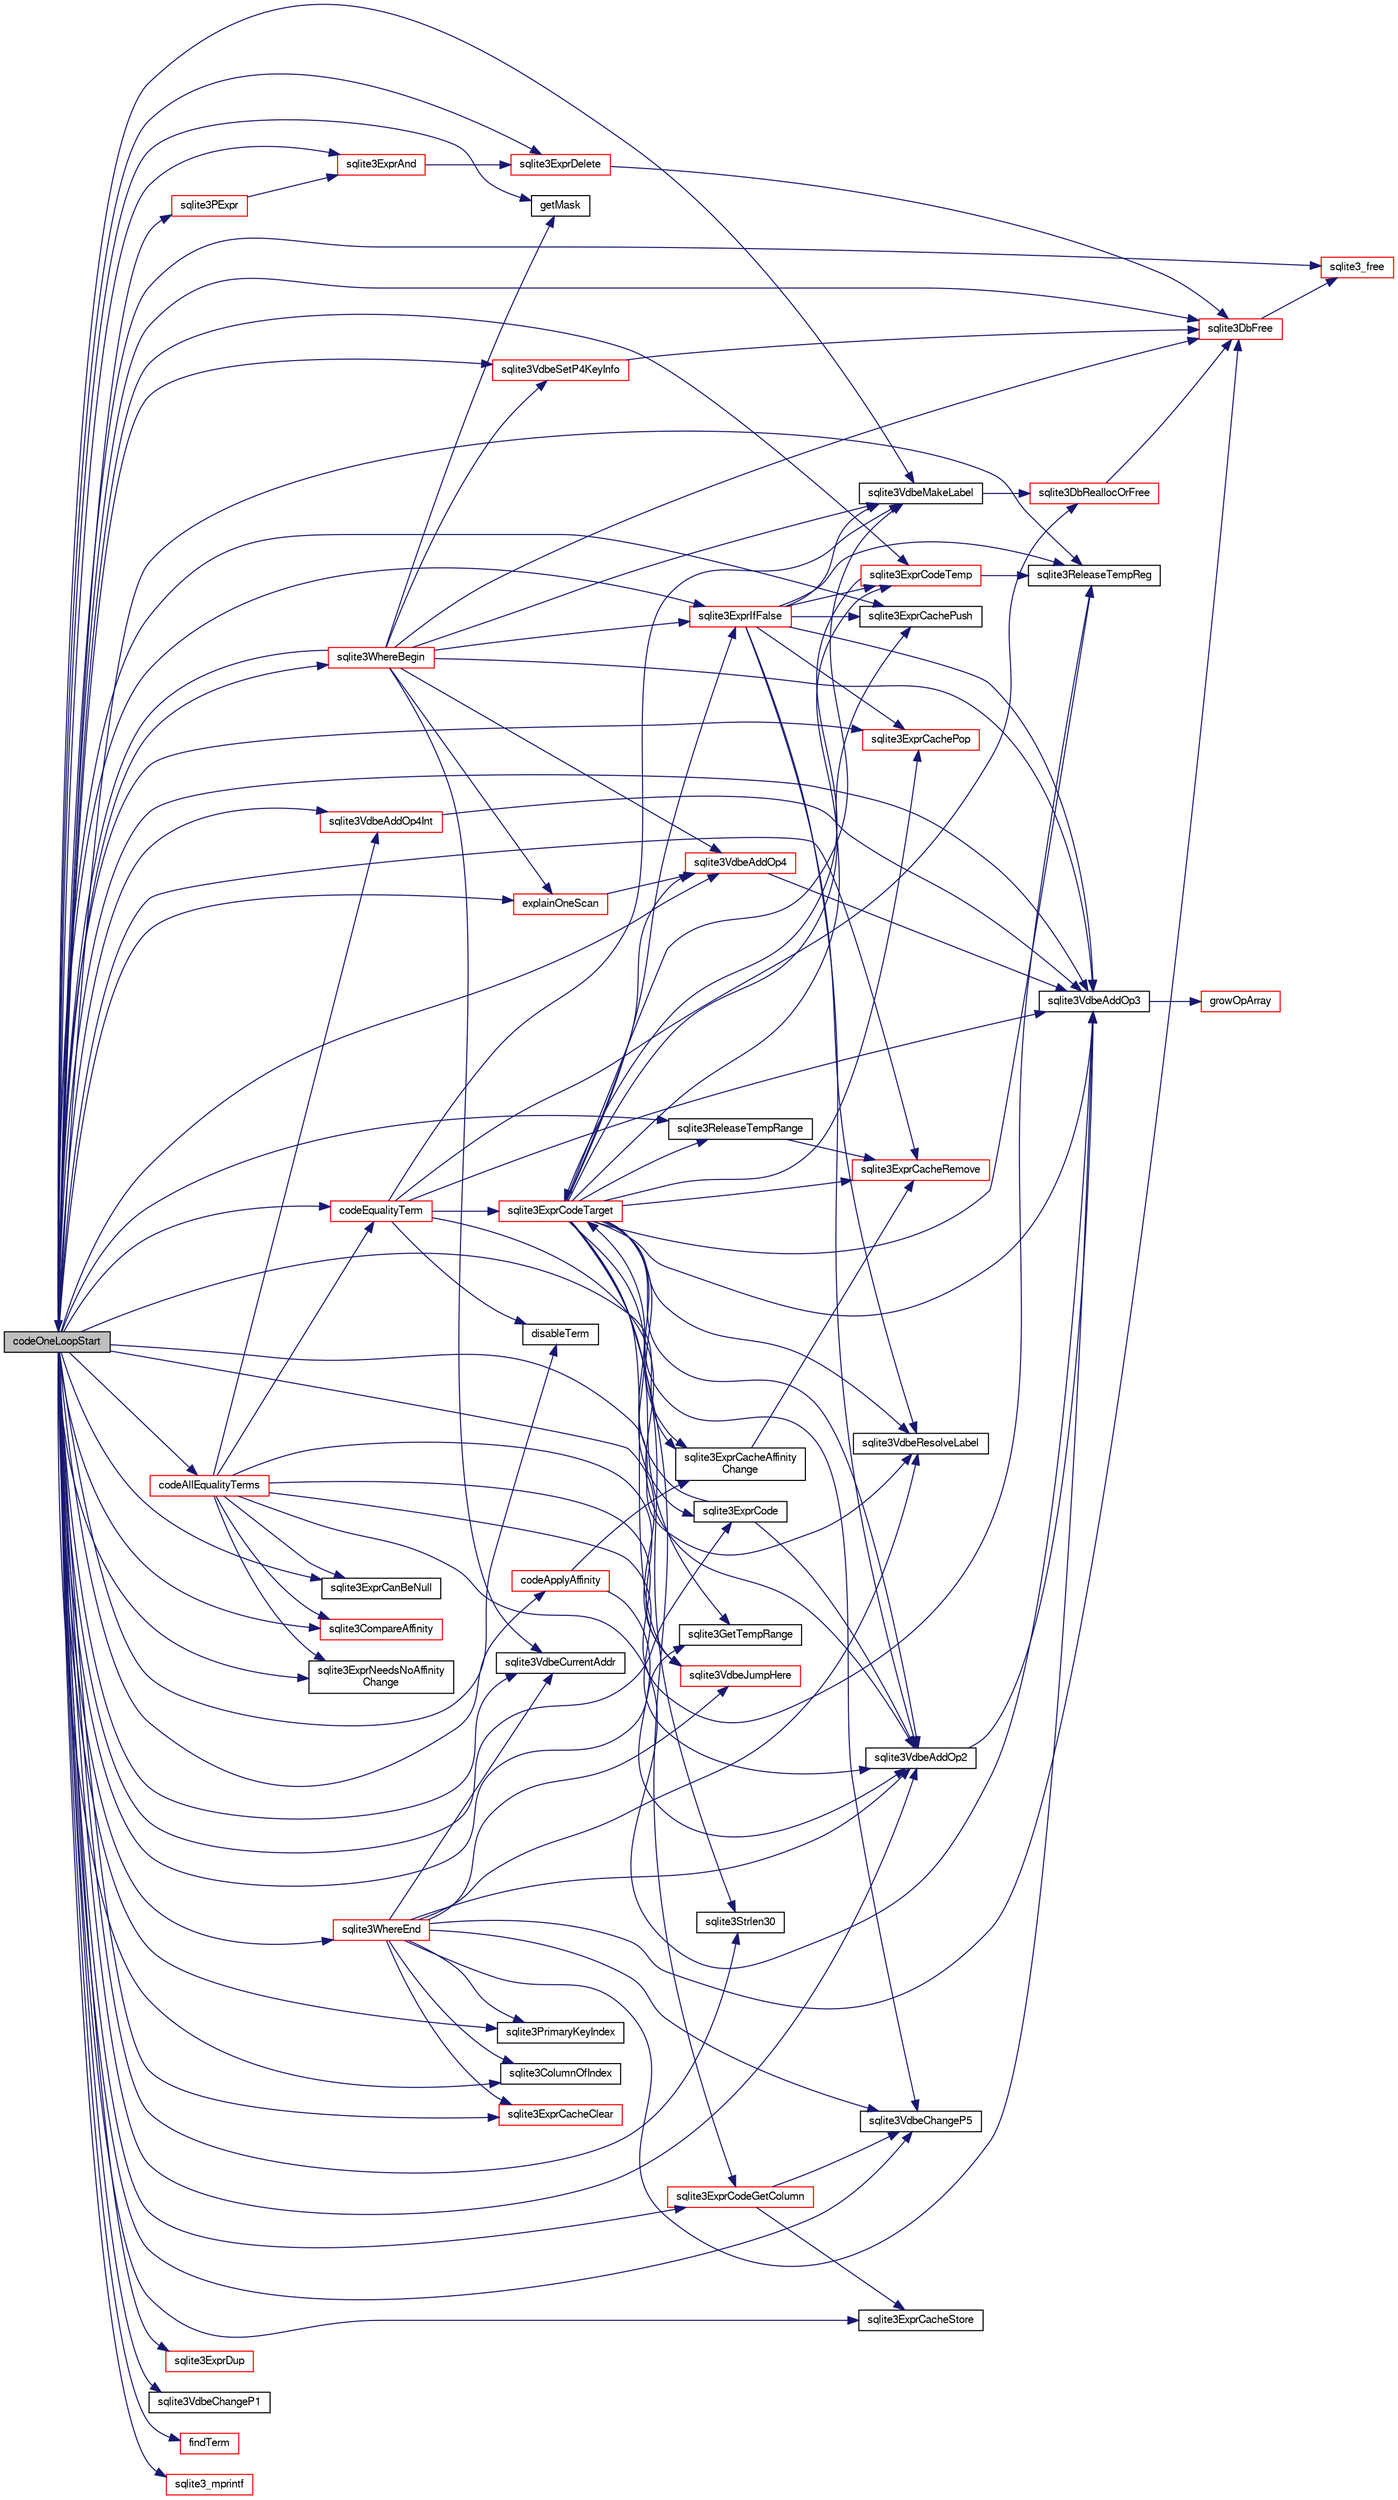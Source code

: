 digraph "codeOneLoopStart"
{
  edge [fontname="FreeSans",fontsize="10",labelfontname="FreeSans",labelfontsize="10"];
  node [fontname="FreeSans",fontsize="10",shape=record];
  rankdir="LR";
  Node54053 [label="codeOneLoopStart",height=0.2,width=0.4,color="black", fillcolor="grey75", style="filled", fontcolor="black"];
  Node54053 -> Node54054 [color="midnightblue",fontsize="10",style="solid",fontname="FreeSans"];
  Node54054 [label="getMask",height=0.2,width=0.4,color="black", fillcolor="white", style="filled",URL="$sqlite3_8c.html#aff9554a4790fc9c0b4f80378505c45dc"];
  Node54053 -> Node54055 [color="midnightblue",fontsize="10",style="solid",fontname="FreeSans"];
  Node54055 [label="sqlite3VdbeMakeLabel",height=0.2,width=0.4,color="black", fillcolor="white", style="filled",URL="$sqlite3_8c.html#acf57ce8fb6f3c634375c019f5ebe66f6"];
  Node54055 -> Node54056 [color="midnightblue",fontsize="10",style="solid",fontname="FreeSans"];
  Node54056 [label="sqlite3DbReallocOrFree",height=0.2,width=0.4,color="red", fillcolor="white", style="filled",URL="$sqlite3_8c.html#a532a9fd62eeb46b61885a0fff075231c"];
  Node54056 -> Node54071 [color="midnightblue",fontsize="10",style="solid",fontname="FreeSans"];
  Node54071 [label="sqlite3DbFree",height=0.2,width=0.4,color="red", fillcolor="white", style="filled",URL="$sqlite3_8c.html#ac70ab821a6607b4a1b909582dc37a069"];
  Node54071 -> Node54074 [color="midnightblue",fontsize="10",style="solid",fontname="FreeSans"];
  Node54074 [label="sqlite3_free",height=0.2,width=0.4,color="red", fillcolor="white", style="filled",URL="$sqlite3_8c.html#a6552349e36a8a691af5487999ab09519"];
  Node54053 -> Node54338 [color="midnightblue",fontsize="10",style="solid",fontname="FreeSans"];
  Node54338 [label="sqlite3VdbeAddOp2",height=0.2,width=0.4,color="black", fillcolor="white", style="filled",URL="$sqlite3_8c.html#ae87204d7b069da19e4db0404c6deaae5"];
  Node54338 -> Node54339 [color="midnightblue",fontsize="10",style="solid",fontname="FreeSans"];
  Node54339 [label="sqlite3VdbeAddOp3",height=0.2,width=0.4,color="black", fillcolor="white", style="filled",URL="$sqlite3_8c.html#a29b4560b019211a73e1478cec7468345"];
  Node54339 -> Node54340 [color="midnightblue",fontsize="10",style="solid",fontname="FreeSans"];
  Node54340 [label="growOpArray",height=0.2,width=0.4,color="red", fillcolor="white", style="filled",URL="$sqlite3_8c.html#adb00b9ead01ffe0d757d5a6d0853ada5"];
  Node54053 -> Node54339 [color="midnightblue",fontsize="10",style="solid",fontname="FreeSans"];
  Node54053 -> Node54341 [color="midnightblue",fontsize="10",style="solid",fontname="FreeSans"];
  Node54341 [label="sqlite3ExprCachePush",height=0.2,width=0.4,color="black", fillcolor="white", style="filled",URL="$sqlite3_8c.html#a90233ce12875e170a87746ef3fa1d691"];
  Node54053 -> Node54342 [color="midnightblue",fontsize="10",style="solid",fontname="FreeSans"];
  Node54342 [label="sqlite3GetTempRange",height=0.2,width=0.4,color="black", fillcolor="white", style="filled",URL="$sqlite3_8c.html#a75c8f9ab8d6f3d1dfe6fe777928fba61"];
  Node54053 -> Node54343 [color="midnightblue",fontsize="10",style="solid",fontname="FreeSans"];
  Node54343 [label="codeEqualityTerm",height=0.2,width=0.4,color="red", fillcolor="white", style="filled",URL="$sqlite3_8c.html#ad88a57073f031452c9843e97f15acc47"];
  Node54343 -> Node54344 [color="midnightblue",fontsize="10",style="solid",fontname="FreeSans"];
  Node54344 [label="sqlite3ExprCodeTarget",height=0.2,width=0.4,color="red", fillcolor="white", style="filled",URL="$sqlite3_8c.html#a4f308397a0a3ed299ed31aaa1ae2a293"];
  Node54344 -> Node54339 [color="midnightblue",fontsize="10",style="solid",fontname="FreeSans"];
  Node54344 -> Node54345 [color="midnightblue",fontsize="10",style="solid",fontname="FreeSans"];
  Node54345 [label="sqlite3ExprCodeGetColumn",height=0.2,width=0.4,color="red", fillcolor="white", style="filled",URL="$sqlite3_8c.html#a053723da492b5bb45cb8df75c733155d"];
  Node54345 -> Node54403 [color="midnightblue",fontsize="10",style="solid",fontname="FreeSans"];
  Node54403 [label="sqlite3VdbeChangeP5",height=0.2,width=0.4,color="black", fillcolor="white", style="filled",URL="$sqlite3_8c.html#a4dde2e4087eda945511b05d667050740"];
  Node54345 -> Node54404 [color="midnightblue",fontsize="10",style="solid",fontname="FreeSans"];
  Node54404 [label="sqlite3ExprCacheStore",height=0.2,width=0.4,color="black", fillcolor="white", style="filled",URL="$sqlite3_8c.html#abdba357d6958f512f5ede72517ebd89e"];
  Node54344 -> Node54408 [color="midnightblue",fontsize="10",style="solid",fontname="FreeSans"];
  Node54408 [label="sqlite3VdbeAddOp4",height=0.2,width=0.4,color="red", fillcolor="white", style="filled",URL="$sqlite3_8c.html#a739d7a47b1c11779283b7797ea7e1d4d"];
  Node54408 -> Node54339 [color="midnightblue",fontsize="10",style="solid",fontname="FreeSans"];
  Node54344 -> Node54338 [color="midnightblue",fontsize="10",style="solid",fontname="FreeSans"];
  Node54344 -> Node54121 [color="midnightblue",fontsize="10",style="solid",fontname="FreeSans"];
  Node54121 [label="sqlite3Strlen30",height=0.2,width=0.4,color="black", fillcolor="white", style="filled",URL="$sqlite3_8c.html#a3dcd80ba41f1a308193dee74857b62a7"];
  Node54344 -> Node54410 [color="midnightblue",fontsize="10",style="solid",fontname="FreeSans"];
  Node54410 [label="sqlite3ExprCacheAffinity\lChange",height=0.2,width=0.4,color="black", fillcolor="white", style="filled",URL="$sqlite3_8c.html#ae2ddbefd00ac32ed8a46309e7dc19a2e"];
  Node54410 -> Node54411 [color="midnightblue",fontsize="10",style="solid",fontname="FreeSans"];
  Node54411 [label="sqlite3ExprCacheRemove",height=0.2,width=0.4,color="red", fillcolor="white", style="filled",URL="$sqlite3_8c.html#a8b53d9568d9b40b6fc39428b3a19bc5d"];
  Node54344 -> Node54413 [color="midnightblue",fontsize="10",style="solid",fontname="FreeSans"];
  Node54413 [label="sqlite3ExprCodeTemp",height=0.2,width=0.4,color="red", fillcolor="white", style="filled",URL="$sqlite3_8c.html#a3bc5c1ccb3c5851847e2aeb4a84ae1fc"];
  Node54413 -> Node54344 [color="midnightblue",fontsize="10",style="solid",fontname="FreeSans"];
  Node54413 -> Node55076 [color="midnightblue",fontsize="10",style="solid",fontname="FreeSans"];
  Node55076 [label="sqlite3ReleaseTempReg",height=0.2,width=0.4,color="black", fillcolor="white", style="filled",URL="$sqlite3_8c.html#a48d55dce63ac590c3b0fc464abb67ad7"];
  Node54344 -> Node55084 [color="midnightblue",fontsize="10",style="solid",fontname="FreeSans"];
  Node55084 [label="sqlite3VdbeJumpHere",height=0.2,width=0.4,color="red", fillcolor="white", style="filled",URL="$sqlite3_8c.html#a95562175c9105ba0abe1d4dc6f8a39d4"];
  Node54344 -> Node54055 [color="midnightblue",fontsize="10",style="solid",fontname="FreeSans"];
  Node54344 -> Node55088 [color="midnightblue",fontsize="10",style="solid",fontname="FreeSans"];
  Node55088 [label="sqlite3ExprCode",height=0.2,width=0.4,color="black", fillcolor="white", style="filled",URL="$sqlite3_8c.html#a75f270fb0b111b86924cca4ea507b417"];
  Node55088 -> Node54338 [color="midnightblue",fontsize="10",style="solid",fontname="FreeSans"];
  Node55088 -> Node54344 [color="midnightblue",fontsize="10",style="solid",fontname="FreeSans"];
  Node54344 -> Node54411 [color="midnightblue",fontsize="10",style="solid",fontname="FreeSans"];
  Node54344 -> Node54341 [color="midnightblue",fontsize="10",style="solid",fontname="FreeSans"];
  Node54344 -> Node55089 [color="midnightblue",fontsize="10",style="solid",fontname="FreeSans"];
  Node55089 [label="sqlite3ExprCachePop",height=0.2,width=0.4,color="red", fillcolor="white", style="filled",URL="$sqlite3_8c.html#afc801698332f063ac2e24fa5856939c6"];
  Node54344 -> Node55090 [color="midnightblue",fontsize="10",style="solid",fontname="FreeSans"];
  Node55090 [label="sqlite3VdbeResolveLabel",height=0.2,width=0.4,color="black", fillcolor="white", style="filled",URL="$sqlite3_8c.html#a0a86f82356e392d9a84a008559c1aeeb"];
  Node54344 -> Node54342 [color="midnightblue",fontsize="10",style="solid",fontname="FreeSans"];
  Node54344 -> Node54403 [color="midnightblue",fontsize="10",style="solid",fontname="FreeSans"];
  Node54344 -> Node55095 [color="midnightblue",fontsize="10",style="solid",fontname="FreeSans"];
  Node55095 [label="sqlite3ReleaseTempRange",height=0.2,width=0.4,color="black", fillcolor="white", style="filled",URL="$sqlite3_8c.html#ac6e5c116ee77134890c274aeeef6196d"];
  Node55095 -> Node54411 [color="midnightblue",fontsize="10",style="solid",fontname="FreeSans"];
  Node54344 -> Node55076 [color="midnightblue",fontsize="10",style="solid",fontname="FreeSans"];
  Node54344 -> Node55217 [color="midnightblue",fontsize="10",style="solid",fontname="FreeSans"];
  Node55217 [label="sqlite3ExprIfFalse",height=0.2,width=0.4,color="red", fillcolor="white", style="filled",URL="$sqlite3_8c.html#af97ecccb5d56e321e118414b08f65b71"];
  Node55217 -> Node54341 [color="midnightblue",fontsize="10",style="solid",fontname="FreeSans"];
  Node55217 -> Node55089 [color="midnightblue",fontsize="10",style="solid",fontname="FreeSans"];
  Node55217 -> Node54055 [color="midnightblue",fontsize="10",style="solid",fontname="FreeSans"];
  Node55217 -> Node55090 [color="midnightblue",fontsize="10",style="solid",fontname="FreeSans"];
  Node55217 -> Node54413 [color="midnightblue",fontsize="10",style="solid",fontname="FreeSans"];
  Node55217 -> Node54338 [color="midnightblue",fontsize="10",style="solid",fontname="FreeSans"];
  Node55217 -> Node54339 [color="midnightblue",fontsize="10",style="solid",fontname="FreeSans"];
  Node55217 -> Node55076 [color="midnightblue",fontsize="10",style="solid",fontname="FreeSans"];
  Node54343 -> Node54338 [color="midnightblue",fontsize="10",style="solid",fontname="FreeSans"];
  Node54343 -> Node54055 [color="midnightblue",fontsize="10",style="solid",fontname="FreeSans"];
  Node54343 -> Node54056 [color="midnightblue",fontsize="10",style="solid",fontname="FreeSans"];
  Node54343 -> Node54339 [color="midnightblue",fontsize="10",style="solid",fontname="FreeSans"];
  Node54343 -> Node55323 [color="midnightblue",fontsize="10",style="solid",fontname="FreeSans"];
  Node55323 [label="disableTerm",height=0.2,width=0.4,color="black", fillcolor="white", style="filled",URL="$sqlite3_8c.html#a50a51e3dca3d19babeb17d2577889492"];
  Node54053 -> Node55088 [color="midnightblue",fontsize="10",style="solid",fontname="FreeSans"];
  Node54053 -> Node54408 [color="midnightblue",fontsize="10",style="solid",fontname="FreeSans"];
  Node54053 -> Node55323 [color="midnightblue",fontsize="10",style="solid",fontname="FreeSans"];
  Node54053 -> Node55187 [color="midnightblue",fontsize="10",style="solid",fontname="FreeSans"];
  Node55187 [label="sqlite3VdbeCurrentAddr",height=0.2,width=0.4,color="black", fillcolor="white", style="filled",URL="$sqlite3_8c.html#a5e2bf0933a091bdfd7f0acd86a894889"];
  Node54053 -> Node55095 [color="midnightblue",fontsize="10",style="solid",fontname="FreeSans"];
  Node54053 -> Node55089 [color="midnightblue",fontsize="10",style="solid",fontname="FreeSans"];
  Node54053 -> Node55076 [color="midnightblue",fontsize="10",style="solid",fontname="FreeSans"];
  Node54053 -> Node54410 [color="midnightblue",fontsize="10",style="solid",fontname="FreeSans"];
  Node54053 -> Node54404 [color="midnightblue",fontsize="10",style="solid",fontname="FreeSans"];
  Node54053 -> Node54413 [color="midnightblue",fontsize="10",style="solid",fontname="FreeSans"];
  Node54053 -> Node54403 [color="midnightblue",fontsize="10",style="solid",fontname="FreeSans"];
  Node54053 -> Node55324 [color="midnightblue",fontsize="10",style="solid",fontname="FreeSans"];
  Node55324 [label="codeAllEqualityTerms",height=0.2,width=0.4,color="red", fillcolor="white", style="filled",URL="$sqlite3_8c.html#a3095598b812500a4efe41bf17cd49381"];
  Node55324 -> Node55201 [color="midnightblue",fontsize="10",style="solid",fontname="FreeSans"];
  Node55201 [label="sqlite3VdbeAddOp4Int",height=0.2,width=0.4,color="red", fillcolor="white", style="filled",URL="$sqlite3_8c.html#afff63410071bb7015a6392d8a7704b43"];
  Node55201 -> Node54339 [color="midnightblue",fontsize="10",style="solid",fontname="FreeSans"];
  Node55324 -> Node55084 [color="midnightblue",fontsize="10",style="solid",fontname="FreeSans"];
  Node55324 -> Node54339 [color="midnightblue",fontsize="10",style="solid",fontname="FreeSans"];
  Node55324 -> Node54343 [color="midnightblue",fontsize="10",style="solid",fontname="FreeSans"];
  Node55324 -> Node55076 [color="midnightblue",fontsize="10",style="solid",fontname="FreeSans"];
  Node55324 -> Node54338 [color="midnightblue",fontsize="10",style="solid",fontname="FreeSans"];
  Node55324 -> Node55233 [color="midnightblue",fontsize="10",style="solid",fontname="FreeSans"];
  Node55233 [label="sqlite3ExprCanBeNull",height=0.2,width=0.4,color="black", fillcolor="white", style="filled",URL="$sqlite3_8c.html#aa61c5d87d9eff5134d8ab9b93e921671"];
  Node55324 -> Node55083 [color="midnightblue",fontsize="10",style="solid",fontname="FreeSans"];
  Node55083 [label="sqlite3CompareAffinity",height=0.2,width=0.4,color="red", fillcolor="white", style="filled",URL="$sqlite3_8c.html#a4bd560a9a6a8d11bec0a070a46eb38fa"];
  Node55324 -> Node55326 [color="midnightblue",fontsize="10",style="solid",fontname="FreeSans"];
  Node55326 [label="sqlite3ExprNeedsNoAffinity\lChange",height=0.2,width=0.4,color="black", fillcolor="white", style="filled",URL="$sqlite3_8c.html#a2497357792160ac498fff4e23f4e5b06"];
  Node54053 -> Node54121 [color="midnightblue",fontsize="10",style="solid",fontname="FreeSans"];
  Node54053 -> Node55233 [color="midnightblue",fontsize="10",style="solid",fontname="FreeSans"];
  Node54053 -> Node55083 [color="midnightblue",fontsize="10",style="solid",fontname="FreeSans"];
  Node54053 -> Node55326 [color="midnightblue",fontsize="10",style="solid",fontname="FreeSans"];
  Node54053 -> Node55327 [color="midnightblue",fontsize="10",style="solid",fontname="FreeSans"];
  Node55327 [label="codeApplyAffinity",height=0.2,width=0.4,color="red", fillcolor="white", style="filled",URL="$sqlite3_8c.html#a3b3a683e750abead3da9b53dd7d373d4"];
  Node55327 -> Node54338 [color="midnightblue",fontsize="10",style="solid",fontname="FreeSans"];
  Node55327 -> Node54410 [color="midnightblue",fontsize="10",style="solid",fontname="FreeSans"];
  Node54053 -> Node55201 [color="midnightblue",fontsize="10",style="solid",fontname="FreeSans"];
  Node54053 -> Node54411 [color="midnightblue",fontsize="10",style="solid",fontname="FreeSans"];
  Node54053 -> Node54071 [color="midnightblue",fontsize="10",style="solid",fontname="FreeSans"];
  Node54053 -> Node54349 [color="midnightblue",fontsize="10",style="solid",fontname="FreeSans"];
  Node54349 [label="sqlite3PrimaryKeyIndex",height=0.2,width=0.4,color="black", fillcolor="white", style="filled",URL="$sqlite3_8c.html#af6edde3fbbd22a22b86ad32677fad95b"];
  Node54053 -> Node54348 [color="midnightblue",fontsize="10",style="solid",fontname="FreeSans"];
  Node54348 [label="sqlite3ColumnOfIndex",height=0.2,width=0.4,color="black", fillcolor="white", style="filled",URL="$sqlite3_8c.html#a8f768b249ef197e3d6bd27a630b8028a"];
  Node54053 -> Node55228 [color="midnightblue",fontsize="10",style="solid",fontname="FreeSans"];
  Node55228 [label="sqlite3VdbeSetP4KeyInfo",height=0.2,width=0.4,color="red", fillcolor="white", style="filled",URL="$sqlite3_8c.html#a342090b36fbf7fdace2a23b8efca030c"];
  Node55228 -> Node54071 [color="midnightblue",fontsize="10",style="solid",fontname="FreeSans"];
  Node54053 -> Node54426 [color="midnightblue",fontsize="10",style="solid",fontname="FreeSans"];
  Node54426 [label="sqlite3ExprDup",height=0.2,width=0.4,color="red", fillcolor="white", style="filled",URL="$sqlite3_8c.html#a509095508224c9f99698d86205234209"];
  Node54053 -> Node55140 [color="midnightblue",fontsize="10",style="solid",fontname="FreeSans"];
  Node55140 [label="sqlite3ExprAnd",height=0.2,width=0.4,color="red", fillcolor="white", style="filled",URL="$sqlite3_8c.html#adb7ce3f2fe4bc4cb22dbb82aed2b6c32"];
  Node55140 -> Node54438 [color="midnightblue",fontsize="10",style="solid",fontname="FreeSans"];
  Node54438 [label="sqlite3ExprDelete",height=0.2,width=0.4,color="red", fillcolor="white", style="filled",URL="$sqlite3_8c.html#ae4e21ab5918e0428fbaa9e615dceb309"];
  Node54438 -> Node54071 [color="midnightblue",fontsize="10",style="solid",fontname="FreeSans"];
  Node54053 -> Node55139 [color="midnightblue",fontsize="10",style="solid",fontname="FreeSans"];
  Node55139 [label="sqlite3PExpr",height=0.2,width=0.4,color="red", fillcolor="white", style="filled",URL="$sqlite3_8c.html#a56670a96a4ad8449466fea3449f71c57"];
  Node55139 -> Node55140 [color="midnightblue",fontsize="10",style="solid",fontname="FreeSans"];
  Node54053 -> Node55209 [color="midnightblue",fontsize="10",style="solid",fontname="FreeSans"];
  Node55209 [label="sqlite3WhereBegin",height=0.2,width=0.4,color="red", fillcolor="white", style="filled",URL="$sqlite3_8c.html#acad049f5c9a96a8118cffd5e5ce89f7c"];
  Node55209 -> Node54071 [color="midnightblue",fontsize="10",style="solid",fontname="FreeSans"];
  Node55209 -> Node54055 [color="midnightblue",fontsize="10",style="solid",fontname="FreeSans"];
  Node55209 -> Node55217 [color="midnightblue",fontsize="10",style="solid",fontname="FreeSans"];
  Node55209 -> Node54054 [color="midnightblue",fontsize="10",style="solid",fontname="FreeSans"];
  Node55209 -> Node54408 [color="midnightblue",fontsize="10",style="solid",fontname="FreeSans"];
  Node55209 -> Node55187 [color="midnightblue",fontsize="10",style="solid",fontname="FreeSans"];
  Node55209 -> Node54339 [color="midnightblue",fontsize="10",style="solid",fontname="FreeSans"];
  Node55209 -> Node55228 [color="midnightblue",fontsize="10",style="solid",fontname="FreeSans"];
  Node55209 -> Node55294 [color="midnightblue",fontsize="10",style="solid",fontname="FreeSans"];
  Node55294 [label="explainOneScan",height=0.2,width=0.4,color="red", fillcolor="white", style="filled",URL="$sqlite3_8c.html#ae5281c97cc6f8cd02effffe937725524"];
  Node55294 -> Node54408 [color="midnightblue",fontsize="10",style="solid",fontname="FreeSans"];
  Node55209 -> Node54053 [color="midnightblue",fontsize="10",style="solid",fontname="FreeSans"];
  Node54053 -> Node55294 [color="midnightblue",fontsize="10",style="solid",fontname="FreeSans"];
  Node54053 -> Node54345 [color="midnightblue",fontsize="10",style="solid",fontname="FreeSans"];
  Node54053 -> Node55084 [color="midnightblue",fontsize="10",style="solid",fontname="FreeSans"];
  Node54053 -> Node55303 [color="midnightblue",fontsize="10",style="solid",fontname="FreeSans"];
  Node55303 [label="sqlite3WhereEnd",height=0.2,width=0.4,color="red", fillcolor="white", style="filled",URL="$sqlite3_8c.html#af95a57bac2421101d85440934cc5043e"];
  Node55303 -> Node55194 [color="midnightblue",fontsize="10",style="solid",fontname="FreeSans"];
  Node55194 [label="sqlite3ExprCacheClear",height=0.2,width=0.4,color="red", fillcolor="white", style="filled",URL="$sqlite3_8c.html#abd85a03e522c9727ef34b43c3144373f"];
  Node55303 -> Node55090 [color="midnightblue",fontsize="10",style="solid",fontname="FreeSans"];
  Node55303 -> Node54339 [color="midnightblue",fontsize="10",style="solid",fontname="FreeSans"];
  Node55303 -> Node54403 [color="midnightblue",fontsize="10",style="solid",fontname="FreeSans"];
  Node55303 -> Node55084 [color="midnightblue",fontsize="10",style="solid",fontname="FreeSans"];
  Node55303 -> Node54338 [color="midnightblue",fontsize="10",style="solid",fontname="FreeSans"];
  Node55303 -> Node54071 [color="midnightblue",fontsize="10",style="solid",fontname="FreeSans"];
  Node55303 -> Node55187 [color="midnightblue",fontsize="10",style="solid",fontname="FreeSans"];
  Node55303 -> Node54349 [color="midnightblue",fontsize="10",style="solid",fontname="FreeSans"];
  Node55303 -> Node54348 [color="midnightblue",fontsize="10",style="solid",fontname="FreeSans"];
  Node54053 -> Node54438 [color="midnightblue",fontsize="10",style="solid",fontname="FreeSans"];
  Node54053 -> Node55189 [color="midnightblue",fontsize="10",style="solid",fontname="FreeSans"];
  Node55189 [label="sqlite3VdbeChangeP1",height=0.2,width=0.4,color="black", fillcolor="white", style="filled",URL="$sqlite3_8c.html#a75c6f1cbcef9767377d8d68c29bbccfb"];
  Node54053 -> Node55090 [color="midnightblue",fontsize="10",style="solid",fontname="FreeSans"];
  Node54053 -> Node55217 [color="midnightblue",fontsize="10",style="solid",fontname="FreeSans"];
  Node54053 -> Node55252 [color="midnightblue",fontsize="10",style="solid",fontname="FreeSans"];
  Node55252 [label="findTerm",height=0.2,width=0.4,color="red", fillcolor="white", style="filled",URL="$sqlite3_8c.html#af26eb1eed85001fcf29fa189b631ac4b"];
  Node54053 -> Node55194 [color="midnightblue",fontsize="10",style="solid",fontname="FreeSans"];
  Node54053 -> Node54235 [color="midnightblue",fontsize="10",style="solid",fontname="FreeSans"];
  Node54235 [label="sqlite3_mprintf",height=0.2,width=0.4,color="red", fillcolor="white", style="filled",URL="$sqlite3_8c.html#a4ae85b8d9051570b833812ea1f7d632a"];
  Node54053 -> Node54074 [color="midnightblue",fontsize="10",style="solid",fontname="FreeSans"];
}
